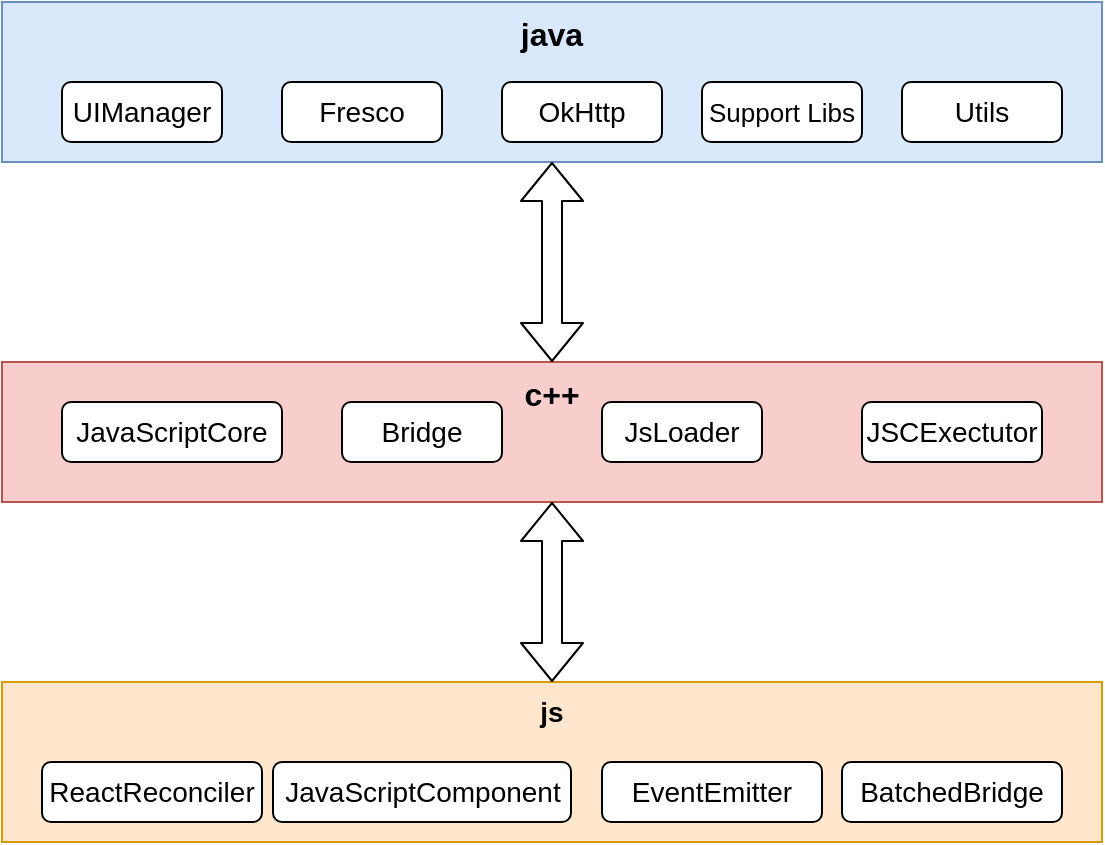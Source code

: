 <mxfile version="10.6.1" type="github"><diagram id="rOEBAYmd-E8f_me9AY7A" name="Page-1"><mxGraphModel dx="918" dy="528" grid="1" gridSize="10" guides="1" tooltips="1" connect="1" arrows="1" fold="1" page="1" pageScale="1" pageWidth="827" pageHeight="1169" math="0" shadow="0"><root><mxCell id="0"/><mxCell id="1" parent="0"/><mxCell id="bMf55QVUUrWFcgLwJWIO-1" value="&lt;b&gt;&lt;font style=&quot;font-size: 16px&quot;&gt;java&lt;/font&gt;&lt;/b&gt;" style="rounded=0;fillColor=#dae8fc;strokeColor=#6c8ebf;html=1;whiteSpace=wrap;labelBackgroundColor=none;labelBorderColor=none;fontColor=#000000;verticalAlign=top;" vertex="1" parent="1"><mxGeometry x="150" y="90" width="550" height="80" as="geometry"/></mxCell><mxCell id="bMf55QVUUrWFcgLwJWIO-2" value="&lt;b&gt;&lt;font style=&quot;font-size: 16px&quot;&gt;c++&lt;/font&gt;&lt;/b&gt;" style="rounded=0;whiteSpace=wrap;html=1;fillColor=#f8cecc;strokeColor=#b85450;verticalAlign=top;" vertex="1" parent="1"><mxGeometry x="150" y="270" width="550" height="70" as="geometry"/></mxCell><mxCell id="bMf55QVUUrWFcgLwJWIO-3" value="&lt;b&gt;&lt;font style=&quot;font-size: 14px&quot;&gt;js&lt;/font&gt;&lt;/b&gt;" style="rounded=0;whiteSpace=wrap;html=1;fillColor=#ffe6cc;strokeColor=#d79b00;verticalAlign=top;" vertex="1" parent="1"><mxGeometry x="150" y="430" width="550" height="80" as="geometry"/></mxCell><mxCell id="bMf55QVUUrWFcgLwJWIO-4" value="&lt;span style=&quot;font-size: 14px&quot;&gt;UIManager&lt;/span&gt;" style="rounded=1;whiteSpace=wrap;html=1;labelBackgroundColor=none;" vertex="1" parent="1"><mxGeometry x="180" y="130" width="80" height="30" as="geometry"/></mxCell><mxCell id="bMf55QVUUrWFcgLwJWIO-5" value="&lt;font style=&quot;font-size: 14px&quot;&gt;Fresco&lt;/font&gt;" style="rounded=1;whiteSpace=wrap;html=1;labelBackgroundColor=none;fontColor=#000000;" vertex="1" parent="1"><mxGeometry x="290" y="130" width="80" height="30" as="geometry"/></mxCell><mxCell id="bMf55QVUUrWFcgLwJWIO-6" value="&lt;font style=&quot;font-size: 14px&quot;&gt;OkHttp&lt;/font&gt;" style="rounded=1;whiteSpace=wrap;html=1;labelBackgroundColor=none;fontColor=#000000;" vertex="1" parent="1"><mxGeometry x="400" y="130" width="80" height="30" as="geometry"/></mxCell><mxCell id="bMf55QVUUrWFcgLwJWIO-7" value="&lt;font style=&quot;font-size: 13px&quot;&gt;Support Libs&lt;/font&gt;" style="rounded=1;whiteSpace=wrap;html=1;labelBackgroundColor=none;fontColor=#000000;" vertex="1" parent="1"><mxGeometry x="500" y="130" width="80" height="30" as="geometry"/></mxCell><mxCell id="bMf55QVUUrWFcgLwJWIO-8" value="&lt;font style=&quot;font-size: 14px&quot;&gt;Utils&lt;/font&gt;" style="rounded=1;whiteSpace=wrap;html=1;labelBackgroundColor=none;fontColor=#000000;" vertex="1" parent="1"><mxGeometry x="600" y="130" width="80" height="30" as="geometry"/></mxCell><mxCell id="bMf55QVUUrWFcgLwJWIO-10" value="&lt;span&gt;&lt;font style=&quot;font-size: 14px&quot;&gt;JSCExectutor&lt;/font&gt;&lt;/span&gt;" style="rounded=1;whiteSpace=wrap;html=1;labelBackgroundColor=none;" vertex="1" parent="1"><mxGeometry x="580" y="290" width="90" height="30" as="geometry"/></mxCell><mxCell id="bMf55QVUUrWFcgLwJWIO-11" value="&lt;span style=&quot;font-size: 14px&quot;&gt;JsLoader&lt;/span&gt;" style="rounded=1;whiteSpace=wrap;html=1;labelBackgroundColor=none;" vertex="1" parent="1"><mxGeometry x="450" y="290" width="80" height="30" as="geometry"/></mxCell><mxCell id="bMf55QVUUrWFcgLwJWIO-12" value="&lt;span style=&quot;font-size: 14px&quot;&gt;Bridge&lt;/span&gt;" style="rounded=1;whiteSpace=wrap;html=1;labelBackgroundColor=none;" vertex="1" parent="1"><mxGeometry x="320" y="290" width="80" height="30" as="geometry"/></mxCell><mxCell id="bMf55QVUUrWFcgLwJWIO-13" value="&lt;span style=&quot;font-size: 14px&quot;&gt;JavaScriptCore&lt;/span&gt;" style="rounded=1;whiteSpace=wrap;html=1;labelBackgroundColor=none;" vertex="1" parent="1"><mxGeometry x="180" y="290" width="110" height="30" as="geometry"/></mxCell><mxCell id="bMf55QVUUrWFcgLwJWIO-14" value="&lt;span style=&quot;font-size: 14px&quot;&gt;BatchedBridge&lt;/span&gt;" style="rounded=1;whiteSpace=wrap;html=1;labelBackgroundColor=none;" vertex="1" parent="1"><mxGeometry x="570" y="470" width="110" height="30" as="geometry"/></mxCell><mxCell id="bMf55QVUUrWFcgLwJWIO-15" value="&lt;span style=&quot;font-size: 14px&quot;&gt;EventEmitter&lt;/span&gt;" style="rounded=1;whiteSpace=wrap;html=1;labelBackgroundColor=none;" vertex="1" parent="1"><mxGeometry x="450" y="470" width="110" height="30" as="geometry"/></mxCell><mxCell id="bMf55QVUUrWFcgLwJWIO-16" value="&lt;span style=&quot;font-size: 14px&quot;&gt;JavaScriptComponent&lt;/span&gt;" style="rounded=1;whiteSpace=wrap;html=1;labelBackgroundColor=none;" vertex="1" parent="1"><mxGeometry x="285.5" y="470" width="149" height="30" as="geometry"/></mxCell><mxCell id="bMf55QVUUrWFcgLwJWIO-17" value="&lt;span&gt;&lt;font style=&quot;font-size: 14px&quot;&gt;ReactReconciler&lt;/font&gt;&lt;/span&gt;&lt;br&gt;" style="rounded=1;whiteSpace=wrap;html=1;labelBackgroundColor=none;" vertex="1" parent="1"><mxGeometry x="170" y="470" width="110" height="30" as="geometry"/></mxCell><mxCell id="bMf55QVUUrWFcgLwJWIO-18" value="" style="shape=flexArrow;endArrow=classic;startArrow=classic;html=1;fontColor=#000000;entryX=0.5;entryY=1;entryDx=0;entryDy=0;" edge="1" parent="1" source="bMf55QVUUrWFcgLwJWIO-2" target="bMf55QVUUrWFcgLwJWIO-1"><mxGeometry width="50" height="50" relative="1" as="geometry"><mxPoint x="360" y="230" as="sourcePoint"/><mxPoint x="410" y="180" as="targetPoint"/></mxGeometry></mxCell><mxCell id="bMf55QVUUrWFcgLwJWIO-22" value="" style="shape=flexArrow;endArrow=classic;startArrow=classic;html=1;fontColor=#000000;entryX=0.5;entryY=1;entryDx=0;entryDy=0;" edge="1" parent="1"><mxGeometry width="50" height="50" relative="1" as="geometry"><mxPoint x="425" y="430" as="sourcePoint"/><mxPoint x="425" y="340" as="targetPoint"/></mxGeometry></mxCell></root></mxGraphModel></diagram></mxfile>